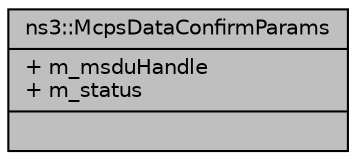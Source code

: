 digraph "ns3::McpsDataConfirmParams"
{
  edge [fontname="Helvetica",fontsize="10",labelfontname="Helvetica",labelfontsize="10"];
  node [fontname="Helvetica",fontsize="10",shape=record];
  Node1 [label="{ns3::McpsDataConfirmParams\n|+ m_msduHandle\l+ m_status\l|}",height=0.2,width=0.4,color="black", fillcolor="grey75", style="filled", fontcolor="black"];
}
